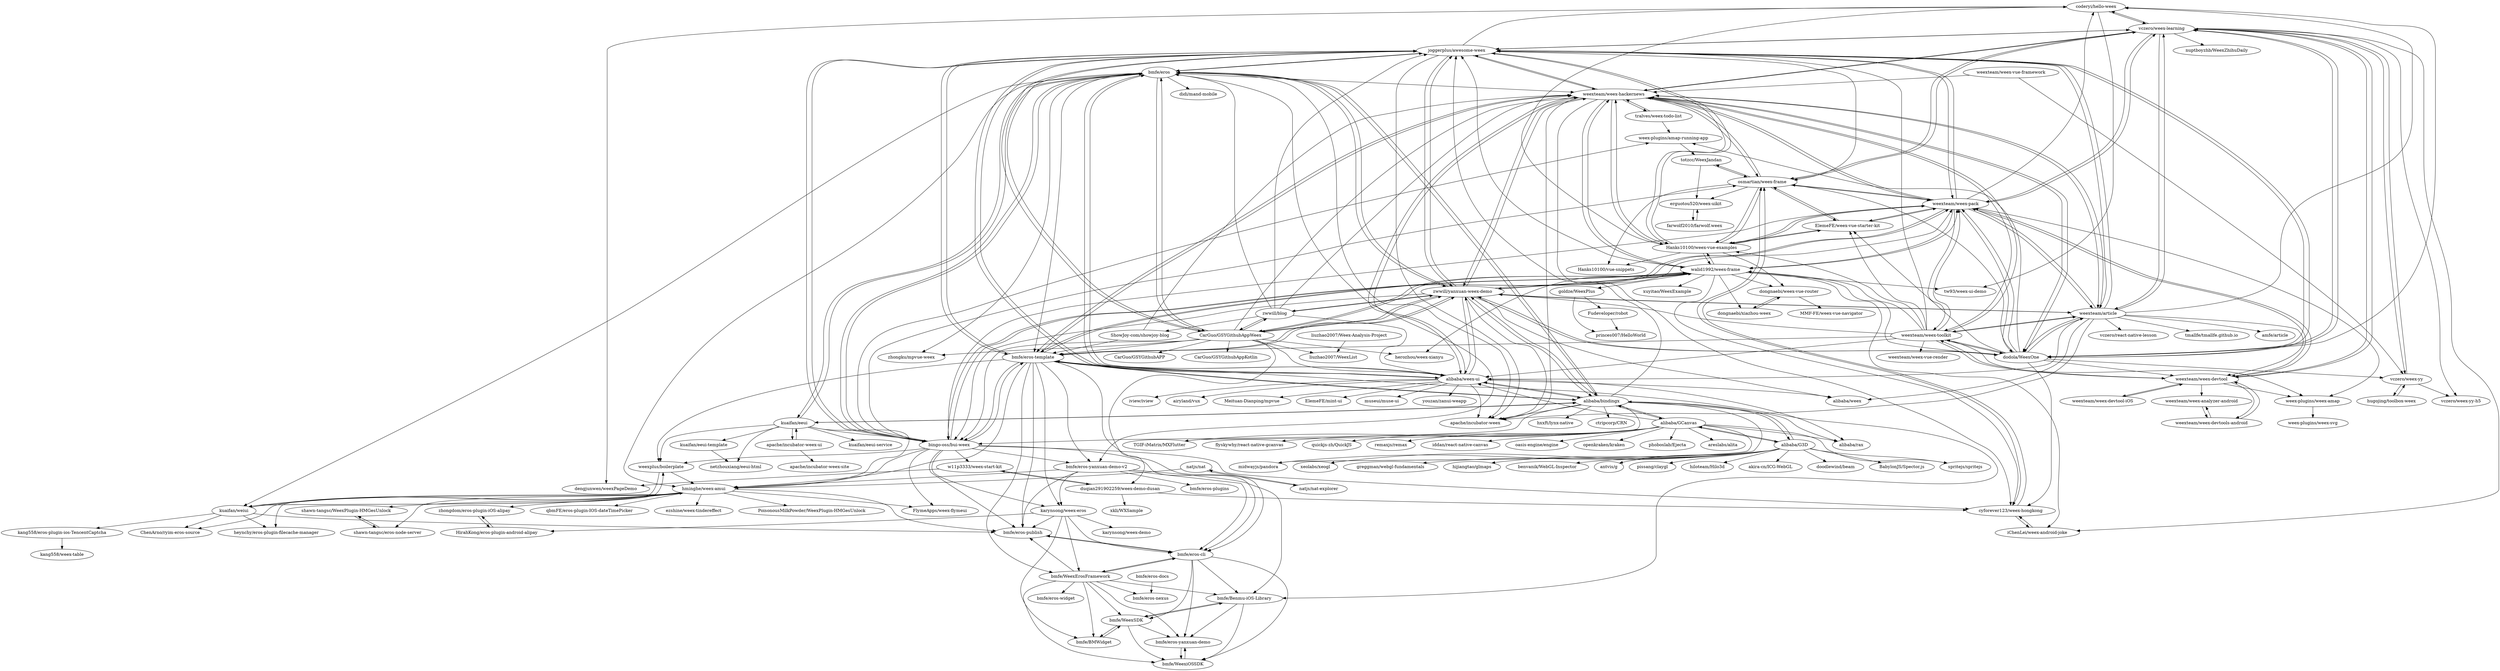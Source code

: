 digraph G {
"coderyi/hello-weex" -> "dengjunwen/weexPageDemo"
"coderyi/hello-weex" -> "tw93/weex-ui-demo"
"coderyi/hello-weex" -> "vczero/weex-learning"
"joggerplus/awesome-weex" -> "weexteam/weex-hackernews"
"joggerplus/awesome-weex" -> "zwwill/yanxuan-weex-demo"
"joggerplus/awesome-weex" -> "alibaba/weex-ui"
"joggerplus/awesome-weex" -> "weexteam/weex-pack"
"joggerplus/awesome-weex" -> "weexteam/article"
"joggerplus/awesome-weex" -> "dodola/WeexOne"
"joggerplus/awesome-weex" -> "vczero/weex-learning"
"joggerplus/awesome-weex" -> "Hanks10100/weex-vue-examples"
"joggerplus/awesome-weex" -> "coderyi/hello-weex"
"joggerplus/awesome-weex" -> "CarGuo/GSYGithubAppWeex"
"joggerplus/awesome-weex" -> "bingo-oss/bui-weex"
"joggerplus/awesome-weex" -> "apache/incubator-weex" ["e"=1]
"joggerplus/awesome-weex" -> "osmartian/weex-frame"
"joggerplus/awesome-weex" -> "bmfe/eros-template"
"joggerplus/awesome-weex" -> "bmfe/eros"
"alibaba/weex-ui" -> "zwwill/yanxuan-weex-demo"
"alibaba/weex-ui" -> "apache/incubator-weex" ["e"=1]
"alibaba/weex-ui" -> "joggerplus/awesome-weex"
"alibaba/weex-ui" -> "weexteam/weex-hackernews"
"alibaba/weex-ui" -> "bmfe/eros"
"alibaba/weex-ui" -> "alibaba/weex" ["e"=1]
"alibaba/weex-ui" -> "alibaba/bindingx"
"alibaba/weex-ui" -> "bmfe/eros-template"
"alibaba/weex-ui" -> "airyland/vux" ["e"=1]
"alibaba/weex-ui" -> "Meituan-Dianping/mpvue" ["e"=1]
"alibaba/weex-ui" -> "ElemeFE/mint-ui" ["e"=1]
"alibaba/weex-ui" -> "museui/muse-ui" ["e"=1]
"alibaba/weex-ui" -> "alibaba/rax" ["e"=1]
"alibaba/weex-ui" -> "youzan/zanui-weapp" ["e"=1]
"alibaba/weex-ui" -> "iview/iview" ["e"=1]
"bmfe/eros" -> "alibaba/weex-ui"
"bmfe/eros" -> "zwwill/yanxuan-weex-demo"
"bmfe/eros" -> "bingo-oss/bui-weex"
"bmfe/eros" -> "joggerplus/awesome-weex"
"bmfe/eros" -> "CarGuo/GSYGithubAppWeex"
"bmfe/eros" -> "bmfe/eros-yanxuan-demo-v2"
"bmfe/eros" -> "kuaifan/eeui"
"bmfe/eros" -> "zhongku/mpvue-weex" ["e"=1]
"bmfe/eros" -> "hminghe/weex-amui"
"bmfe/eros" -> "weexteam/weex-hackernews"
"bmfe/eros" -> "apache/incubator-weex" ["e"=1]
"bmfe/eros" -> "bmfe/eros-template"
"bmfe/eros" -> "alibaba/bindingx"
"bmfe/eros" -> "kuaifan/weiui"
"bmfe/eros" -> "didi/mand-mobile" ["e"=1]
"zwwill/yanxuan-weex-demo" -> "alibaba/weex-ui"
"zwwill/yanxuan-weex-demo" -> "joggerplus/awesome-weex"
"zwwill/yanxuan-weex-demo" -> "weexteam/weex-hackernews"
"zwwill/yanxuan-weex-demo" -> "apache/incubator-weex" ["e"=1]
"zwwill/yanxuan-weex-demo" -> "bmfe/eros"
"zwwill/yanxuan-weex-demo" -> "zwwill/blog"
"zwwill/yanxuan-weex-demo" -> "CarGuo/GSYGithubAppWeex"
"zwwill/yanxuan-weex-demo" -> "walid1992/weex-frame"
"zwwill/yanxuan-weex-demo" -> "dodola/WeexOne"
"zwwill/yanxuan-weex-demo" -> "alibaba/weex" ["e"=1]
"zwwill/yanxuan-weex-demo" -> "bmfe/eros-template"
"zwwill/yanxuan-weex-demo" -> "alibaba/bindingx"
"zwwill/yanxuan-weex-demo" -> "weexteam/article"
"zwwill/yanxuan-weex-demo" -> "weexteam/weex-pack"
"zwwill/yanxuan-weex-demo" -> "bingo-oss/bui-weex"
"alibaba/G3D" -> "alibaba/GCanvas"
"alibaba/G3D" -> "alibaba/bindingx"
"alibaba/G3D" -> "pissang/claygl" ["e"=1]
"alibaba/G3D" -> "hiloteam/Hilo3d" ["e"=1]
"alibaba/G3D" -> "akira-cn/ICG-WebGL" ["e"=1]
"alibaba/G3D" -> "spritejs/spritejs" ["e"=1]
"alibaba/G3D" -> "doodlewind/beam" ["e"=1]
"alibaba/G3D" -> "BabylonJS/Spector.js" ["e"=1]
"alibaba/G3D" -> "xeolabs/xeogl" ["e"=1]
"alibaba/G3D" -> "greggman/webgl-fundamentals" ["e"=1]
"alibaba/G3D" -> "hijiangtao/glmaps" ["e"=1]
"alibaba/G3D" -> "midwayjs/pandora" ["e"=1]
"alibaba/G3D" -> "benvanik/WebGL-Inspector" ["e"=1]
"alibaba/G3D" -> "antvis/g" ["e"=1]
"CarGuo/GSYGithubAppWeex" -> "zwwill/yanxuan-weex-demo"
"CarGuo/GSYGithubAppWeex" -> "CarGuo/GSYGithubAPP" ["e"=1]
"CarGuo/GSYGithubAppWeex" -> "joggerplus/awesome-weex"
"CarGuo/GSYGithubAppWeex" -> "walid1992/weex-frame"
"CarGuo/GSYGithubAppWeex" -> "bmfe/eros"
"CarGuo/GSYGithubAppWeex" -> "alibaba/weex-ui"
"CarGuo/GSYGithubAppWeex" -> "duqian291902259/weex-demo-dusan"
"CarGuo/GSYGithubAppWeex" -> "bingo-oss/bui-weex"
"CarGuo/GSYGithubAppWeex" -> "CarGuo/GSYGithubAppKotlin" ["e"=1]
"CarGuo/GSYGithubAppWeex" -> "zhongku/mpvue-weex" ["e"=1]
"CarGuo/GSYGithubAppWeex" -> "weexteam/weex-hackernews"
"CarGuo/GSYGithubAppWeex" -> "zwwill/blog"
"CarGuo/GSYGithubAppWeex" -> "herozhou/weex-xianyu"
"CarGuo/GSYGithubAppWeex" -> "liuzhao2007/WeexList"
"CarGuo/GSYGithubAppWeex" -> "bmfe/eros-template"
"alibaba/GCanvas" -> "alibaba/G3D"
"alibaba/GCanvas" -> "alibaba/bindingx"
"alibaba/GCanvas" -> "iddan/react-native-canvas" ["e"=1]
"alibaba/GCanvas" -> "alibaba/rax" ["e"=1]
"alibaba/GCanvas" -> "alibaba/weex-ui"
"alibaba/GCanvas" -> "spritejs/spritejs" ["e"=1]
"alibaba/GCanvas" -> "midwayjs/pandora" ["e"=1]
"alibaba/GCanvas" -> "oasis-engine/engine" ["e"=1]
"alibaba/GCanvas" -> "openkraken/kraken" ["e"=1]
"alibaba/GCanvas" -> "TGIF-iMatrix/MXFlutter" ["e"=1]
"alibaba/GCanvas" -> "phoboslab/Ejecta" ["e"=1]
"alibaba/GCanvas" -> "areslabs/alita" ["e"=1]
"alibaba/GCanvas" -> "flyskywhy/react-native-gcanvas"
"alibaba/GCanvas" -> "quickjs-zh/QuickJS" ["e"=1]
"alibaba/GCanvas" -> "remaxjs/remax" ["e"=1]
"alibaba/bindingx" -> "alibaba/GCanvas"
"alibaba/bindingx" -> "alibaba/G3D"
"alibaba/bindingx" -> "alibaba/weex-ui"
"alibaba/bindingx" -> "zwwill/yanxuan-weex-demo"
"alibaba/bindingx" -> "bmfe/eros-template"
"alibaba/bindingx" -> "joggerplus/awesome-weex"
"alibaba/bindingx" -> "alibaba/rax" ["e"=1]
"alibaba/bindingx" -> "bingo-oss/bui-weex"
"alibaba/bindingx" -> "bmfe/eros"
"alibaba/bindingx" -> "TGIF-iMatrix/MXFlutter" ["e"=1]
"alibaba/bindingx" -> "hxxft/lynx-native" ["e"=1]
"alibaba/bindingx" -> "apache/incubator-weex" ["e"=1]
"alibaba/bindingx" -> "kuaifan/eeui"
"alibaba/bindingx" -> "ctripcorp/CRN" ["e"=1]
"alibaba/bindingx" -> "midwayjs/pandora" ["e"=1]
"bmfe/eros-template" -> "bingo-oss/bui-weex"
"bmfe/eros-template" -> "karynsong/weex-eros"
"bmfe/eros-template" -> "bmfe/WeexErosFramework"
"bmfe/eros-template" -> "bmfe/eros-cli"
"bmfe/eros-template" -> "alibaba/weex-ui"
"bmfe/eros-template" -> "bmfe/eros-yanxuan-demo-v2"
"bmfe/eros-template" -> "weexteam/weex-hackernews"
"bmfe/eros-template" -> "hminghe/weex-amui"
"bmfe/eros-template" -> "joggerplus/awesome-weex"
"bmfe/eros-template" -> "zwwill/yanxuan-weex-demo"
"bmfe/eros-template" -> "weexplus/boilerplate"
"bmfe/eros-template" -> "bmfe/eros-publish"
"bmfe/eros-template" -> "alibaba/bindingx"
"bmfe/eros-template" -> "weexteam/weex-pack"
"bmfe/eros-template" -> "bmfe/Benmu-iOS-Library"
"apache/incubator-weex-ui" -> "kuaifan/eeui"
"apache/incubator-weex-ui" -> "apache/incubator-weex-site"
"totzcc/WeexJandan" -> "osmartian/weex-frame"
"totzcc/WeexJandan" -> "erguotou520/weex-uikit"
"zwwill/blog" -> "zwwill/yanxuan-weex-demo"
"zwwill/blog" -> "joggerplus/awesome-weex"
"zwwill/blog" -> "alibaba/weex-ui"
"zwwill/blog" -> "CarGuo/GSYGithubAppWeex"
"zwwill/blog" -> "weexteam/weex-hackernews"
"zwwill/blog" -> "ShowJoy-com/showjoy-blog"
"zwwill/blog" -> "bmfe/eros"
"vczero/weex-learning" -> "vczero/weex-yy"
"vczero/weex-learning" -> "dodola/WeexOne"
"vczero/weex-learning" -> "osmartian/weex-frame"
"vczero/weex-learning" -> "joggerplus/awesome-weex"
"vczero/weex-learning" -> "weexteam/weex-hackernews"
"vczero/weex-learning" -> "coderyi/hello-weex"
"vczero/weex-learning" -> "weexteam/weex-devtool"
"vczero/weex-learning" -> "iChenLei/weex-android-joke"
"vczero/weex-learning" -> "weexteam/article"
"vczero/weex-learning" -> "weexteam/weex-pack"
"vczero/weex-learning" -> "nuptboyzhb/WeexZhihuDaily"
"vczero/weex-learning" -> "vczero/weex-yy-h5"
"weexteam/article" -> "joggerplus/awesome-weex"
"weexteam/article" -> "dodola/WeexOne"
"weexteam/article" -> "weexteam/weex-hackernews"
"weexteam/article" -> "vczero/weex-learning"
"weexteam/article" -> "weexteam/weex-pack"
"weexteam/article" -> "alibaba/weex" ["e"=1]
"weexteam/article" -> "alibaba/weex-ui"
"weexteam/article" -> "zwwill/yanxuan-weex-demo"
"weexteam/article" -> "coderyi/hello-weex"
"weexteam/article" -> "weexteam/weex-devtool"
"weexteam/article" -> "apache/incubator-weex" ["e"=1]
"weexteam/article" -> "weexteam/weex-toolkit"
"weexteam/article" -> "amfe/article" ["e"=1]
"weexteam/article" -> "vczero/react-native-lesson" ["e"=1]
"weexteam/article" -> "tmallfe/tmallfe.github.io" ["e"=1]
"hugojing/toolbox-weex" -> "vczero/weex-yy"
"kuaifan/eeui" -> "kuaifan/eeui-template"
"kuaifan/eeui" -> "hminghe/weex-amui"
"kuaifan/eeui" -> "apache/incubator-weex-ui"
"kuaifan/eeui" -> "weexplus/boilerplate"
"kuaifan/eeui" -> "bmfe/eros"
"kuaifan/eeui" -> "kuaifan/eeui-service"
"kuaifan/eeui" -> "bingo-oss/bui-weex"
"kuaifan/eeui" -> "netzhouxiang/eeui-html"
"kuaifan/eeui" -> "alibaba/bindingx"
"kuaifan/weiui" -> "hminghe/weex-amui"
"kuaifan/weiui" -> "weexplus/boilerplate"
"kuaifan/weiui" -> "bmfe/eros-publish"
"kuaifan/weiui" -> "ChenArno/ryim-eros-source"
"kuaifan/weiui" -> "kang558/eros-plugin-ios-TencentCaptcha"
"kuaifan/weiui" -> "heynchy/eros-plugin-filecache-manager"
"weexteam/weex-pack" -> "weexteam/weex-toolkit"
"weexteam/weex-pack" -> "weexteam/weex-hackernews"
"weexteam/weex-pack" -> "weexteam/weex-devtool"
"weexteam/weex-pack" -> "joggerplus/awesome-weex"
"weexteam/weex-pack" -> "dodola/WeexOne"
"weexteam/weex-pack" -> "ElemeFE/weex-vue-starter-kit"
"weexteam/weex-pack" -> "osmartian/weex-frame"
"weexteam/weex-pack" -> "vczero/weex-learning"
"weexteam/weex-pack" -> "weex-plugins/weex-amap"
"weexteam/weex-pack" -> "weexteam/article"
"weexteam/weex-pack" -> "Hanks10100/weex-vue-examples"
"weexteam/weex-pack" -> "walid1992/weex-frame"
"weexteam/weex-pack" -> "bingo-oss/bui-weex"
"weexteam/weex-pack" -> "bmfe/eros-template"
"weexteam/weex-pack" -> "coderyi/hello-weex"
"dongnaebi/weex-vue-router" -> "dongnaebi/xiazhou-weex"
"dongnaebi/weex-vue-router" -> "MMF-FE/weex-vue-navigator"
"dongnaebi/xiazhou-weex" -> "dongnaebi/weex-vue-router"
"farwolf2010/farwolf.weex" -> "erguotou520/weex-uikit"
"dodola/WeexOne" -> "weexteam/weex-hackernews"
"dodola/WeexOne" -> "vczero/weex-learning"
"dodola/WeexOne" -> "weexteam/weex-pack"
"dodola/WeexOne" -> "joggerplus/awesome-weex"
"dodola/WeexOne" -> "weexteam/article"
"dodola/WeexOne" -> "osmartian/weex-frame"
"dodola/WeexOne" -> "coderyi/hello-weex"
"dodola/WeexOne" -> "vczero/weex-yy"
"dodola/WeexOne" -> "zwwill/yanxuan-weex-demo"
"dodola/WeexOne" -> "walid1992/weex-frame"
"dodola/WeexOne" -> "ElemeFE/weex-vue-starter-kit"
"dodola/WeexOne" -> "cyforever123/weex-hongkong"
"dodola/WeexOne" -> "weexteam/weex-devtool"
"dodola/WeexOne" -> "weex-plugins/amap-running-app"
"dodola/WeexOne" -> "weexteam/weex-toolkit"
"walid1992/weex-frame" -> "tw93/weex-ui-demo"
"walid1992/weex-frame" -> "weexteam/weex-hackernews"
"walid1992/weex-frame" -> "bingo-oss/bui-weex"
"walid1992/weex-frame" -> "cyforever123/weex-hongkong"
"walid1992/weex-frame" -> "dongnaebi/weex-vue-router"
"walid1992/weex-frame" -> "CarGuo/GSYGithubAppWeex"
"walid1992/weex-frame" -> "weexteam/weex-pack"
"walid1992/weex-frame" -> "zwwill/yanxuan-weex-demo"
"walid1992/weex-frame" -> "iChenLei/weex-android-joke"
"walid1992/weex-frame" -> "herozhou/weex-xianyu"
"walid1992/weex-frame" -> "joggerplus/awesome-weex"
"walid1992/weex-frame" -> "dongnaebi/xiazhou-weex"
"walid1992/weex-frame" -> "Hanks10100/weex-vue-examples"
"walid1992/weex-frame" -> "xuyitao/WeexExample"
"walid1992/weex-frame" -> "goldze/WeexPlus"
"iChenLei/weex-android-joke" -> "cyforever123/weex-hongkong"
"weexteam/weex-hackernews" -> "joggerplus/awesome-weex"
"weexteam/weex-hackernews" -> "weexteam/weex-pack"
"weexteam/weex-hackernews" -> "dodola/WeexOne"
"weexteam/weex-hackernews" -> "Hanks10100/weex-vue-examples"
"weexteam/weex-hackernews" -> "zwwill/yanxuan-weex-demo"
"weexteam/weex-hackernews" -> "alibaba/weex-ui"
"weexteam/weex-hackernews" -> "weexteam/weex-toolkit"
"weexteam/weex-hackernews" -> "weexteam/article"
"weexteam/weex-hackernews" -> "vczero/weex-learning"
"weexteam/weex-hackernews" -> "tralves/weex-todo-list"
"weexteam/weex-hackernews" -> "osmartian/weex-frame"
"weexteam/weex-hackernews" -> "cyforever123/weex-hongkong"
"weexteam/weex-hackernews" -> "walid1992/weex-frame"
"weexteam/weex-hackernews" -> "bmfe/eros-template"
"weexteam/weex-hackernews" -> "apache/incubator-weex" ["e"=1]
"ShowJoy-com/showjoy-blog" -> "bmfe/eros-template"
"ShowJoy-com/showjoy-blog" -> "weexteam/weex-hackernews"
"bingo-oss/bui-weex" -> "hminghe/weex-amui"
"bingo-oss/bui-weex" -> "bmfe/eros-template"
"bingo-oss/bui-weex" -> "karynsong/weex-eros"
"bingo-oss/bui-weex" -> "bmfe/eros-yanxuan-demo-v2"
"bingo-oss/bui-weex" -> "bmfe/eros-cli"
"bingo-oss/bui-weex" -> "joggerplus/awesome-weex"
"bingo-oss/bui-weex" -> "walid1992/weex-frame"
"bingo-oss/bui-weex" -> "osmartian/weex-frame"
"bingo-oss/bui-weex" -> "w11p3333/weex-start-kit"
"bingo-oss/bui-weex" -> "FlymeApps/weex-flymeui"
"bingo-oss/bui-weex" -> "bmfe/eros-publish"
"bingo-oss/bui-weex" -> "bmfe/eros"
"bingo-oss/bui-weex" -> "weexplus/boilerplate"
"bingo-oss/bui-weex" -> "weex-plugins/amap-running-app"
"bingo-oss/bui-weex" -> "cyforever123/weex-hongkong"
"hminghe/weex-amui" -> "FlymeApps/weex-flymeui"
"hminghe/weex-amui" -> "qbmFE/eros-plugin-IOS-dateTimePicker"
"hminghe/weex-amui" -> "ezshine/weex-tindereffect"
"hminghe/weex-amui" -> "kuaifan/weiui"
"hminghe/weex-amui" -> "heynchy/eros-plugin-filecache-manager"
"hminghe/weex-amui" -> "PoisonousMilkPowder/WeexPlugin-HMGesUnlock"
"hminghe/weex-amui" -> "shawn-tangsc/WeexPlugin-HMGesUnlock"
"hminghe/weex-amui" -> "shawn-tangsc/eros-node-server"
"hminghe/weex-amui" -> "bmfe/eros-publish"
"hminghe/weex-amui" -> "ChenArno/ryim-eros-source"
"hminghe/weex-amui" -> "zhongdom/eros-plugin-iOS-alipay"
"cyforever123/weex-hongkong" -> "iChenLei/weex-android-joke"
"cyforever123/weex-hongkong" -> "osmartian/weex-frame"
"weexteam/weex-toolkit" -> "weexteam/weex-pack"
"weexteam/weex-toolkit" -> "weexteam/weex-devtool"
"weexteam/weex-toolkit" -> "weexteam/weex-hackernews"
"weexteam/weex-toolkit" -> "joggerplus/awesome-weex"
"weexteam/weex-toolkit" -> "weexteam/weex-vue-render"
"weexteam/weex-toolkit" -> "weex-plugins/weex-amap"
"weexteam/weex-toolkit" -> "Hanks10100/weex-vue-examples"
"weexteam/weex-toolkit" -> "walid1992/weex-frame"
"weexteam/weex-toolkit" -> "alibaba/weex-ui"
"weexteam/weex-toolkit" -> "dodola/WeexOne"
"weexteam/weex-toolkit" -> "zwwill/yanxuan-weex-demo"
"weexteam/weex-toolkit" -> "ElemeFE/weex-vue-starter-kit"
"weexteam/weex-toolkit" -> "weexteam/article"
"weexteam/weex-toolkit" -> "bmfe/eros-template"
"Hanks10100/weex-vue-examples" -> "weexteam/weex-hackernews"
"Hanks10100/weex-vue-examples" -> "osmartian/weex-frame"
"Hanks10100/weex-vue-examples" -> "ElemeFE/weex-vue-starter-kit"
"Hanks10100/weex-vue-examples" -> "joggerplus/awesome-weex"
"Hanks10100/weex-vue-examples" -> "Hanks10100/vue-snippets"
"Hanks10100/weex-vue-examples" -> "coderyi/hello-weex"
"Hanks10100/weex-vue-examples" -> "weexteam/weex-pack"
"Hanks10100/weex-vue-examples" -> "dongnaebi/weex-vue-router"
"Hanks10100/weex-vue-examples" -> "walid1992/weex-frame"
"vczero/weex-yy" -> "vczero/weex-learning"
"vczero/weex-yy" -> "vczero/weex-yy-h5"
"vczero/weex-yy" -> "hugojing/toolbox-weex"
"Fudeveloper/robot" -> "princes007/HelloWorld"
"bmfe/WeexErosFramework" -> "bmfe/WeexSDK"
"bmfe/WeexErosFramework" -> "bmfe/eros-nexus"
"bmfe/WeexErosFramework" -> "bmfe/eros-cli"
"bmfe/WeexErosFramework" -> "bmfe/Benmu-iOS-Library"
"bmfe/WeexErosFramework" -> "bmfe/WeexiOSSDK"
"bmfe/WeexErosFramework" -> "bmfe/eros-publish"
"bmfe/WeexErosFramework" -> "bmfe/BMWidget"
"bmfe/WeexErosFramework" -> "bmfe/eros-yanxuan-demo"
"bmfe/WeexErosFramework" -> "bmfe/eros-widget"
"goldze/WeexPlus" -> "Fudeveloper/robot"
"goldze/WeexPlus" -> "princes007/HelloWorld"
"osmartian/weex-frame" -> "totzcc/WeexJandan"
"osmartian/weex-frame" -> "ElemeFE/weex-vue-starter-kit"
"osmartian/weex-frame" -> "erguotou520/weex-uikit"
"osmartian/weex-frame" -> "vczero/weex-learning"
"osmartian/weex-frame" -> "cyforever123/weex-hongkong"
"osmartian/weex-frame" -> "Hanks10100/weex-vue-examples"
"osmartian/weex-frame" -> "weexteam/weex-pack"
"osmartian/weex-frame" -> "weexteam/weex-hackernews"
"osmartian/weex-frame" -> "Hanks10100/vue-snippets"
"karynsong/weex-eros" -> "bmfe/eros-publish"
"karynsong/weex-eros" -> "bmfe/eros-cli"
"karynsong/weex-eros" -> "bmfe/WeexErosFramework"
"karynsong/weex-eros" -> "karynsong/weex-demo"
"karynsong/weex-eros" -> "bmfe/BMWidget"
"karynsong/weex-eros" -> "HirahKong/eros-plugin-android-alipay"
"erguotou520/weex-uikit" -> "farwolf2010/farwolf.weex"
"natjs/nat" -> "natjs/nat-explorer"
"natjs/nat" -> "hminghe/weex-amui"
"bmfe/eros-cli" -> "bmfe/WeexSDK"
"bmfe/eros-cli" -> "bmfe/eros-publish"
"bmfe/eros-cli" -> "bmfe/Benmu-iOS-Library"
"bmfe/eros-cli" -> "bmfe/WeexErosFramework"
"bmfe/eros-cli" -> "bmfe/WeexiOSSDK"
"bmfe/eros-cli" -> "bmfe/eros-yanxuan-demo"
"weexteam/weex-devtool" -> "weexteam/weex-pack"
"weexteam/weex-devtool" -> "weexteam/weex-devtools-android"
"weexteam/weex-devtool" -> "weexteam/weex-devtool-iOS"
"weexteam/weex-devtool" -> "weexteam/weex-toolkit"
"weexteam/weex-devtool" -> "weex-plugins/weex-amap"
"weexteam/weex-devtool" -> "vczero/weex-learning"
"weexteam/weex-devtool" -> "weexteam/weex-analyzer-android"
"ElemeFE/weex-vue-starter-kit" -> "osmartian/weex-frame"
"ElemeFE/weex-vue-starter-kit" -> "weexteam/weex-pack"
"ElemeFE/weex-vue-starter-kit" -> "Hanks10100/weex-vue-examples"
"w11p3333/weex-start-kit" -> "duqian291902259/weex-demo-dusan"
"w11p3333/weex-start-kit" -> "dengjunwen/weexPageDemo"
"liuzhao2007/Weex-Analysis-Project" -> "liuzhao2007/WeexList"
"weexteam/weex-vue-framework" -> "vczero/weex-yy"
"weexteam/weex-vue-framework" -> "weexteam/weex-hackernews"
"weexteam/weex-analyzer-android" -> "weexteam/weex-devtools-android"
"duqian291902259/weex-demo-dusan" -> "xkli/WXSample"
"duqian291902259/weex-demo-dusan" -> "w11p3333/weex-start-kit"
"duqian291902259/weex-demo-dusan" -> "cyforever123/weex-hongkong"
"weexplus/boilerplate" -> "kuaifan/weiui"
"weexplus/boilerplate" -> "hminghe/weex-amui"
"natjs/nat-explorer" -> "natjs/nat"
"tralves/weex-todo-list" -> "weex-plugins/amap-running-app"
"tralves/weex-todo-list" -> "weexteam/weex-hackernews"
"shawn-tangsc/eros-node-server" -> "shawn-tangsc/WeexPlugin-HMGesUnlock"
"weex-plugins/amap-running-app" -> "totzcc/WeexJandan"
"weex-plugins/weex-amap" -> "weex-plugins/weex-svg"
"bmfe/eros-yanxuan-demo-v2" -> "bmfe/eros-cli"
"bmfe/eros-yanxuan-demo-v2" -> "karynsong/weex-eros"
"bmfe/eros-yanxuan-demo-v2" -> "bmfe/eros-publish"
"bmfe/eros-yanxuan-demo-v2" -> "bmfe/Benmu-iOS-Library"
"bmfe/eros-yanxuan-demo-v2" -> "bmfe/eros-plugins"
"bmfe/eros-yanxuan-demo-v2" -> "hminghe/weex-amui"
"weexteam/weex-devtool-iOS" -> "weexteam/weex-devtool"
"kuaifan/eeui-template" -> "netzhouxiang/eeui-html"
"kang558/eros-plugin-ios-TencentCaptcha" -> "kang558/weex-table"
"weexteam/weex-devtools-android" -> "weexteam/weex-analyzer-android"
"weexteam/weex-devtools-android" -> "weexteam/weex-devtool"
"bmfe/eros-docs" -> "bmfe/eros-nexus"
"bmfe/eros-publish" -> "bmfe/eros-cli"
"bmfe/Benmu-iOS-Library" -> "bmfe/WeexiOSSDK"
"bmfe/Benmu-iOS-Library" -> "bmfe/WeexSDK"
"bmfe/Benmu-iOS-Library" -> "bmfe/eros-yanxuan-demo"
"HirahKong/eros-plugin-android-alipay" -> "zhongdom/eros-plugin-iOS-alipay"
"zhongdom/eros-plugin-iOS-alipay" -> "HirahKong/eros-plugin-android-alipay"
"bmfe/BMWidget" -> "bmfe/WeexSDK"
"bmfe/WeexSDK" -> "bmfe/BMWidget"
"bmfe/WeexSDK" -> "bmfe/WeexiOSSDK"
"bmfe/WeexSDK" -> "bmfe/eros-yanxuan-demo"
"bmfe/WeexSDK" -> "bmfe/Benmu-iOS-Library"
"bmfe/WeexiOSSDK" -> "bmfe/eros-yanxuan-demo"
"bmfe/eros-yanxuan-demo" -> "bmfe/WeexiOSSDK"
"shawn-tangsc/WeexPlugin-HMGesUnlock" -> "shawn-tangsc/eros-node-server"
"coderyi/hello-weex" ["l"="9.223,-12.771"]
"dengjunwen/weexPageDemo" ["l"="9.172,-12.77"]
"tw93/weex-ui-demo" ["l"="9.206,-12.772"]
"vczero/weex-learning" ["l"="9.248,-12.779"]
"joggerplus/awesome-weex" ["l"="9.23,-12.719"]
"weexteam/weex-hackernews" ["l"="9.258,-12.721"]
"zwwill/yanxuan-weex-demo" ["l"="9.243,-12.695"]
"alibaba/weex-ui" ["l"="9.22,-12.659"]
"weexteam/weex-pack" ["l"="9.246,-12.742"]
"weexteam/article" ["l"="9.211,-12.745"]
"dodola/WeexOne" ["l"="9.252,-12.761"]
"Hanks10100/weex-vue-examples" ["l"="9.276,-12.742"]
"CarGuo/GSYGithubAppWeex" ["l"="9.211,-12.702"]
"bingo-oss/bui-weex" ["l"="9.222,-12.684"]
"apache/incubator-weex" ["l"="14.655,-8.357"]
"osmartian/weex-frame" ["l"="9.275,-12.758"]
"bmfe/eros-template" ["l"="9.242,-12.668"]
"bmfe/eros" ["l"="9.193,-12.671"]
"alibaba/weex" ["l"="14.777,-8.464"]
"alibaba/bindingx" ["l"="9.208,-12.624"]
"airyland/vux" ["l"="14.707,-8.453"]
"Meituan-Dianping/mpvue" ["l"="14.597,-8.459"]
"ElemeFE/mint-ui" ["l"="14.698,-8.412"]
"museui/muse-ui" ["l"="14.69,-8.384"]
"alibaba/rax" ["l"="14.25,-8.35"]
"youzan/zanui-weapp" ["l"="14.664,-8.732"]
"iview/iview" ["l"="14.707,-8.339"]
"bmfe/eros-yanxuan-demo-v2" ["l"="9.232,-12.628"]
"kuaifan/eeui" ["l"="9.165,-12.616"]
"zhongku/mpvue-weex" ["l"="12.409,-12.618"]
"hminghe/weex-amui" ["l"="9.164,-12.639"]
"kuaifan/weiui" ["l"="9.155,-12.655"]
"didi/mand-mobile" ["l"="14.53,-8.377"]
"zwwill/blog" ["l"="9.264,-12.677"]
"walid1992/weex-frame" ["l"="9.274,-12.72"]
"alibaba/G3D" ["l"="9.231,-12.554"]
"alibaba/GCanvas" ["l"="9.196,-12.562"]
"pissang/claygl" ["l"="14.423,-8.159"]
"hiloteam/Hilo3d" ["l"="30.64,-23.316"]
"akira-cn/ICG-WebGL" ["l"="12.971,-11.819"]
"spritejs/spritejs" ["l"="14.29,-8.406"]
"doodlewind/beam" ["l"="30.595,-23.414"]
"BabylonJS/Spector.js" ["l"="30.655,-23.327"]
"xeolabs/xeogl" ["l"="-19.447,37.957"]
"greggman/webgl-fundamentals" ["l"="30.804,-23.252"]
"hijiangtao/glmaps" ["l"="18.319,26.671"]
"midwayjs/pandora" ["l"="11.254,-6.771"]
"benvanik/WebGL-Inspector" ["l"="30.824,-23.204"]
"antvis/g" ["l"="13.987,-8.085"]
"CarGuo/GSYGithubAPP" ["l"="25.103,-29.98"]
"duqian291902259/weex-demo-dusan" ["l"="9.171,-12.748"]
"CarGuo/GSYGithubAppKotlin" ["l"="49.055,1.449"]
"herozhou/weex-xianyu" ["l"="9.291,-12.69"]
"liuzhao2007/WeexList" ["l"="9.137,-12.714"]
"iddan/react-native-canvas" ["l"="24.979,-29.647"]
"oasis-engine/engine" ["l"="14.104,-8.183"]
"openkraken/kraken" ["l"="-33.942,22.394"]
"TGIF-iMatrix/MXFlutter" ["l"="-33.8,22.431"]
"phoboslab/Ejecta" ["l"="11.04,-33.703"]
"areslabs/alita" ["l"="24.978,-29.904"]
"flyskywhy/react-native-gcanvas" ["l"="9.184,-12.511"]
"quickjs-zh/QuickJS" ["l"="-32.219,40.874"]
"remaxjs/remax" ["l"="14.078,-8.318"]
"hxxft/lynx-native" ["l"="-50.903,0.425"]
"ctripcorp/CRN" ["l"="25.054,-29.901"]
"karynsong/weex-eros" ["l"="9.256,-12.634"]
"bmfe/WeexErosFramework" ["l"="9.268,-12.617"]
"bmfe/eros-cli" ["l"="9.248,-12.628"]
"weexplus/boilerplate" ["l"="9.179,-12.647"]
"bmfe/eros-publish" ["l"="9.223,-12.637"]
"bmfe/Benmu-iOS-Library" ["l"="9.254,-12.616"]
"apache/incubator-weex-ui" ["l"="9.121,-12.575"]
"apache/incubator-weex-site" ["l"="9.092,-12.547"]
"totzcc/WeexJandan" ["l"="9.306,-12.78"]
"erguotou520/weex-uikit" ["l"="9.321,-12.808"]
"ShowJoy-com/showjoy-blog" ["l"="9.3,-12.66"]
"vczero/weex-yy" ["l"="9.283,-12.808"]
"weexteam/weex-devtool" ["l"="9.22,-12.795"]
"iChenLei/weex-android-joke" ["l"="9.294,-12.761"]
"nuptboyzhb/WeexZhihuDaily" ["l"="9.256,-12.835"]
"vczero/weex-yy-h5" ["l"="9.263,-12.814"]
"weexteam/weex-toolkit" ["l"="9.231,-12.75"]
"amfe/article" ["l"="11.516,-7.05"]
"vczero/react-native-lesson" ["l"="25.194,-29.934"]
"tmallfe/tmallfe.github.io" ["l"="11.501,-7.081"]
"hugojing/toolbox-weex" ["l"="9.296,-12.839"]
"kuaifan/eeui-template" ["l"="9.148,-12.579"]
"kuaifan/eeui-service" ["l"="9.139,-12.6"]
"netzhouxiang/eeui-html" ["l"="9.152,-12.594"]
"ChenArno/ryim-eros-source" ["l"="9.136,-12.656"]
"kang558/eros-plugin-ios-TencentCaptcha" ["l"="9.112,-12.663"]
"heynchy/eros-plugin-filecache-manager" ["l"="9.135,-12.646"]
"ElemeFE/weex-vue-starter-kit" ["l"="9.272,-12.775"]
"weex-plugins/weex-amap" ["l"="9.238,-12.804"]
"dongnaebi/weex-vue-router" ["l"="9.327,-12.725"]
"dongnaebi/xiazhou-weex" ["l"="9.331,-12.707"]
"MMF-FE/weex-vue-navigator" ["l"="9.359,-12.712"]
"farwolf2010/farwolf.weex" ["l"="9.341,-12.826"]
"cyforever123/weex-hongkong" ["l"="9.263,-12.744"]
"weex-plugins/amap-running-app" ["l"="9.298,-12.736"]
"xuyitao/WeexExample" ["l"="9.31,-12.698"]
"goldze/WeexPlus" ["l"="9.353,-12.733"]
"tralves/weex-todo-list" ["l"="9.306,-12.715"]
"w11p3333/weex-start-kit" ["l"="9.159,-12.732"]
"FlymeApps/weex-flymeui" ["l"="9.161,-12.677"]
"qbmFE/eros-plugin-IOS-dateTimePicker" ["l"="9.141,-12.62"]
"ezshine/weex-tindereffect" ["l"="9.128,-12.62"]
"PoisonousMilkPowder/WeexPlugin-HMGesUnlock" ["l"="9.144,-12.631"]
"shawn-tangsc/WeexPlugin-HMGesUnlock" ["l"="9.133,-12.631"]
"shawn-tangsc/eros-node-server" ["l"="9.121,-12.638"]
"zhongdom/eros-plugin-iOS-alipay" ["l"="9.192,-12.605"]
"weexteam/weex-vue-render" ["l"="9.179,-12.797"]
"Hanks10100/vue-snippets" ["l"="9.311,-12.755"]
"Fudeveloper/robot" ["l"="9.378,-12.729"]
"princes007/HelloWorld" ["l"="9.374,-12.741"]
"bmfe/WeexSDK" ["l"="9.27,-12.604"]
"bmfe/eros-nexus" ["l"="9.299,-12.582"]
"bmfe/WeexiOSSDK" ["l"="9.262,-12.597"]
"bmfe/BMWidget" ["l"="9.283,-12.611"]
"bmfe/eros-yanxuan-demo" ["l"="9.254,-12.604"]
"bmfe/eros-widget" ["l"="9.288,-12.595"]
"karynsong/weex-demo" ["l"="9.291,-12.622"]
"HirahKong/eros-plugin-android-alipay" ["l"="9.219,-12.601"]
"natjs/nat" ["l"="9.081,-12.62"]
"natjs/nat-explorer" ["l"="9.056,-12.613"]
"weexteam/weex-devtools-android" ["l"="9.193,-12.826"]
"weexteam/weex-devtool-iOS" ["l"="9.216,-12.831"]
"weexteam/weex-analyzer-android" ["l"="9.192,-12.845"]
"liuzhao2007/Weex-Analysis-Project" ["l"="9.093,-12.724"]
"weexteam/weex-vue-framework" ["l"="9.329,-12.785"]
"xkli/WXSample" ["l"="9.123,-12.775"]
"weex-plugins/weex-svg" ["l"="9.236,-12.845"]
"bmfe/eros-plugins" ["l"="9.239,-12.596"]
"kang558/weex-table" ["l"="9.086,-12.665"]
"bmfe/eros-docs" ["l"="9.321,-12.56"]
}